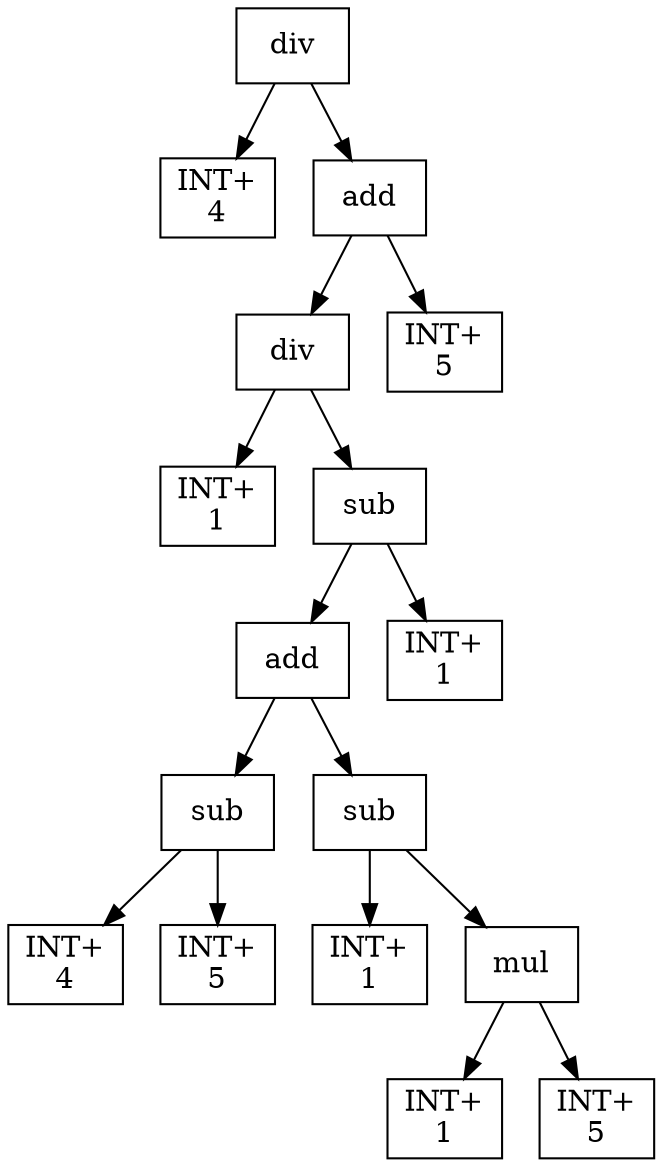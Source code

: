 digraph expr {
  node [shape=box];
  n1 [label="div"];
  n2 [label="INT+\n4"];
  n3 [label="add"];
  n4 [label="div"];
  n5 [label="INT+\n1"];
  n6 [label="sub"];
  n7 [label="add"];
  n8 [label="sub"];
  n9 [label="INT+\n4"];
  n10 [label="INT+\n5"];
  n8 -> n9;
  n8 -> n10;
  n11 [label="sub"];
  n12 [label="INT+\n1"];
  n13 [label="mul"];
  n14 [label="INT+\n1"];
  n15 [label="INT+\n5"];
  n13 -> n14;
  n13 -> n15;
  n11 -> n12;
  n11 -> n13;
  n7 -> n8;
  n7 -> n11;
  n16 [label="INT+\n1"];
  n6 -> n7;
  n6 -> n16;
  n4 -> n5;
  n4 -> n6;
  n17 [label="INT+\n5"];
  n3 -> n4;
  n3 -> n17;
  n1 -> n2;
  n1 -> n3;
}